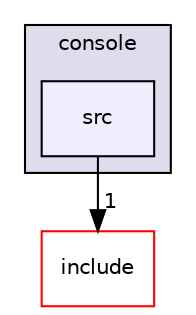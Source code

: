 digraph "C:/Users/folae/Documents/Code/Big-Projects/ArkScript/Ark/lib/modules/console/src" {
  compound=true
  node [ fontsize="10", fontname="Helvetica"];
  edge [ labelfontsize="10", labelfontname="Helvetica"];
  subgraph clusterdir_95a261deb93739da6a240249275cc0ab {
    graph [ bgcolor="#ddddee", pencolor="black", label="console" fontname="Helvetica", fontsize="10", URL="dir_95a261deb93739da6a240249275cc0ab.html"]
  dir_7d151a4ecab5916cd34e99ff3786425c [shape=box, label="src", style="filled", fillcolor="#eeeeff", pencolor="black", URL="dir_7d151a4ecab5916cd34e99ff3786425c.html"];
  }
  dir_ee54abb1d0914f5c6987d7690c8d0f8d [shape=box label="include" fillcolor="white" style="filled" color="red" URL="dir_ee54abb1d0914f5c6987d7690c8d0f8d.html"];
  dir_7d151a4ecab5916cd34e99ff3786425c->dir_ee54abb1d0914f5c6987d7690c8d0f8d [headlabel="1", labeldistance=1.5 headhref="dir_000046_000031.html"];
}
